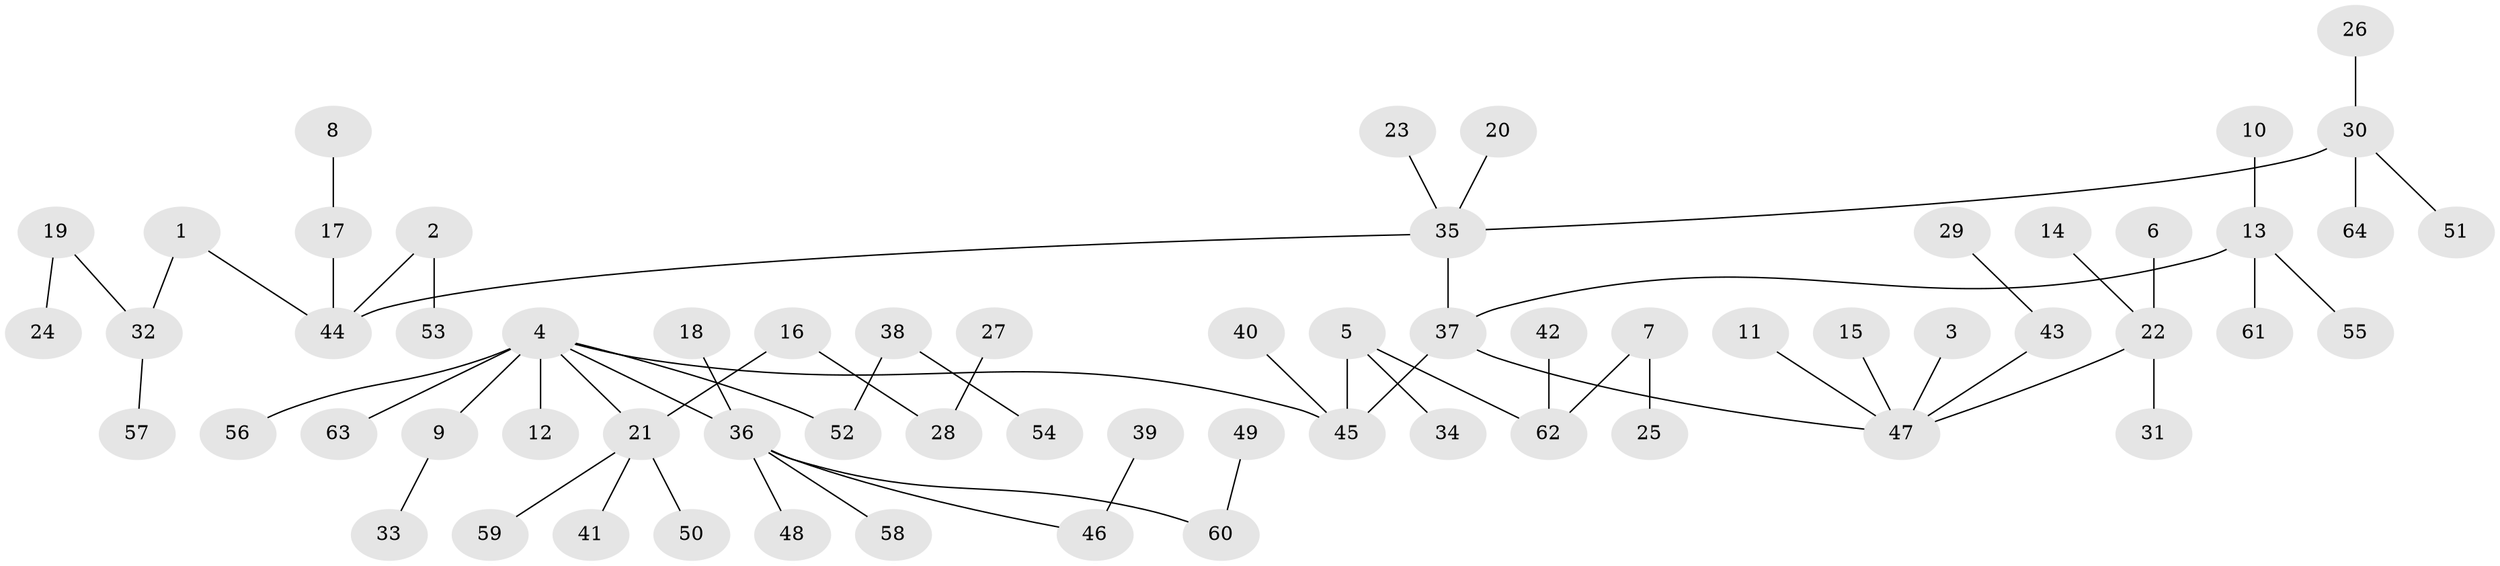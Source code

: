 // original degree distribution, {5: 0.031496062992125984, 2: 0.3228346456692913, 8: 0.007874015748031496, 4: 0.07874015748031496, 7: 0.007874015748031496, 6: 0.007874015748031496, 3: 0.07874015748031496, 1: 0.4645669291338583}
// Generated by graph-tools (version 1.1) at 2025/26/03/09/25 03:26:25]
// undirected, 64 vertices, 63 edges
graph export_dot {
graph [start="1"]
  node [color=gray90,style=filled];
  1;
  2;
  3;
  4;
  5;
  6;
  7;
  8;
  9;
  10;
  11;
  12;
  13;
  14;
  15;
  16;
  17;
  18;
  19;
  20;
  21;
  22;
  23;
  24;
  25;
  26;
  27;
  28;
  29;
  30;
  31;
  32;
  33;
  34;
  35;
  36;
  37;
  38;
  39;
  40;
  41;
  42;
  43;
  44;
  45;
  46;
  47;
  48;
  49;
  50;
  51;
  52;
  53;
  54;
  55;
  56;
  57;
  58;
  59;
  60;
  61;
  62;
  63;
  64;
  1 -- 32 [weight=1.0];
  1 -- 44 [weight=1.0];
  2 -- 44 [weight=1.0];
  2 -- 53 [weight=1.0];
  3 -- 47 [weight=1.0];
  4 -- 9 [weight=1.0];
  4 -- 12 [weight=1.0];
  4 -- 21 [weight=1.0];
  4 -- 36 [weight=1.0];
  4 -- 45 [weight=1.0];
  4 -- 52 [weight=1.0];
  4 -- 56 [weight=1.0];
  4 -- 63 [weight=1.0];
  5 -- 34 [weight=1.0];
  5 -- 45 [weight=1.0];
  5 -- 62 [weight=1.0];
  6 -- 22 [weight=1.0];
  7 -- 25 [weight=1.0];
  7 -- 62 [weight=1.0];
  8 -- 17 [weight=1.0];
  9 -- 33 [weight=1.0];
  10 -- 13 [weight=1.0];
  11 -- 47 [weight=1.0];
  13 -- 37 [weight=1.0];
  13 -- 55 [weight=1.0];
  13 -- 61 [weight=1.0];
  14 -- 22 [weight=1.0];
  15 -- 47 [weight=1.0];
  16 -- 21 [weight=1.0];
  16 -- 28 [weight=1.0];
  17 -- 44 [weight=1.0];
  18 -- 36 [weight=1.0];
  19 -- 24 [weight=1.0];
  19 -- 32 [weight=1.0];
  20 -- 35 [weight=1.0];
  21 -- 41 [weight=1.0];
  21 -- 50 [weight=1.0];
  21 -- 59 [weight=1.0];
  22 -- 31 [weight=1.0];
  22 -- 47 [weight=1.0];
  23 -- 35 [weight=1.0];
  26 -- 30 [weight=1.0];
  27 -- 28 [weight=1.0];
  29 -- 43 [weight=1.0];
  30 -- 35 [weight=1.0];
  30 -- 51 [weight=1.0];
  30 -- 64 [weight=1.0];
  32 -- 57 [weight=1.0];
  35 -- 37 [weight=1.0];
  35 -- 44 [weight=1.0];
  36 -- 46 [weight=1.0];
  36 -- 48 [weight=1.0];
  36 -- 58 [weight=1.0];
  36 -- 60 [weight=1.0];
  37 -- 45 [weight=1.0];
  37 -- 47 [weight=1.0];
  38 -- 52 [weight=1.0];
  38 -- 54 [weight=1.0];
  39 -- 46 [weight=1.0];
  40 -- 45 [weight=1.0];
  42 -- 62 [weight=1.0];
  43 -- 47 [weight=1.0];
  49 -- 60 [weight=1.0];
}
